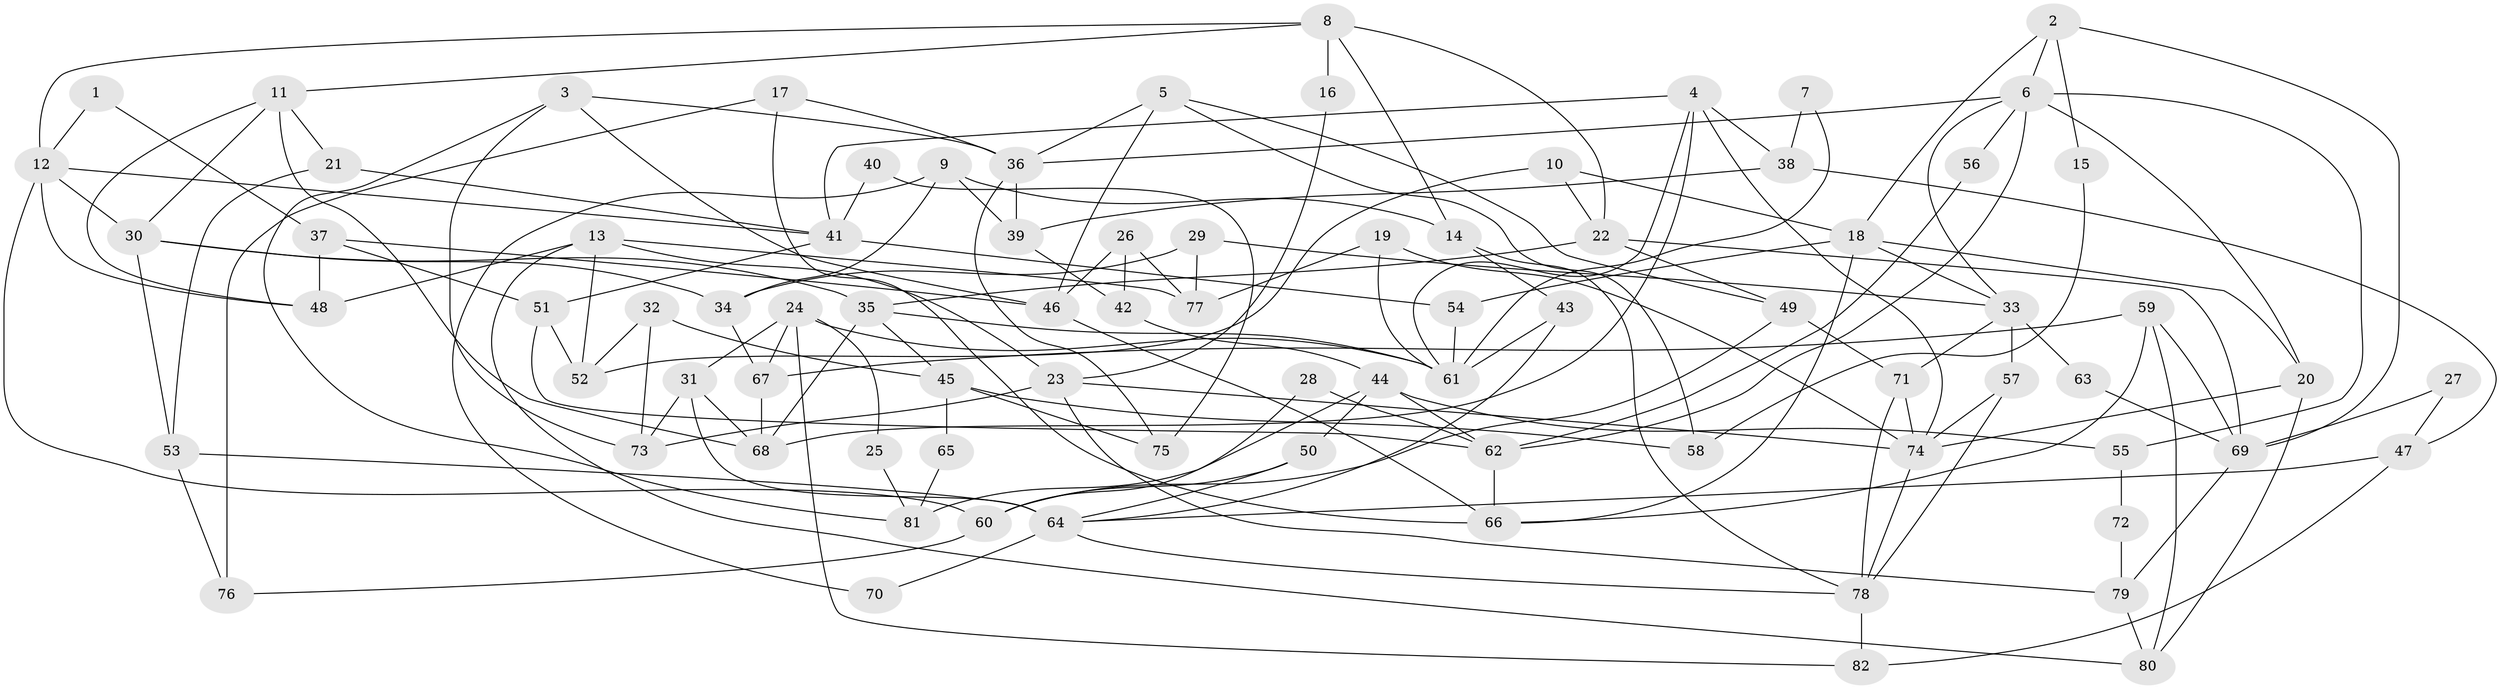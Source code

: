 // Generated by graph-tools (version 1.1) at 2025/51/03/09/25 04:51:47]
// undirected, 82 vertices, 164 edges
graph export_dot {
graph [start="1"]
  node [color=gray90,style=filled];
  1;
  2;
  3;
  4;
  5;
  6;
  7;
  8;
  9;
  10;
  11;
  12;
  13;
  14;
  15;
  16;
  17;
  18;
  19;
  20;
  21;
  22;
  23;
  24;
  25;
  26;
  27;
  28;
  29;
  30;
  31;
  32;
  33;
  34;
  35;
  36;
  37;
  38;
  39;
  40;
  41;
  42;
  43;
  44;
  45;
  46;
  47;
  48;
  49;
  50;
  51;
  52;
  53;
  54;
  55;
  56;
  57;
  58;
  59;
  60;
  61;
  62;
  63;
  64;
  65;
  66;
  67;
  68;
  69;
  70;
  71;
  72;
  73;
  74;
  75;
  76;
  77;
  78;
  79;
  80;
  81;
  82;
  1 -- 12;
  1 -- 37;
  2 -- 18;
  2 -- 69;
  2 -- 6;
  2 -- 15;
  3 -- 73;
  3 -- 46;
  3 -- 36;
  3 -- 81;
  4 -- 38;
  4 -- 68;
  4 -- 41;
  4 -- 61;
  4 -- 74;
  5 -- 49;
  5 -- 36;
  5 -- 46;
  5 -- 58;
  6 -- 33;
  6 -- 20;
  6 -- 36;
  6 -- 55;
  6 -- 56;
  6 -- 62;
  7 -- 38;
  7 -- 61;
  8 -- 14;
  8 -- 12;
  8 -- 11;
  8 -- 16;
  8 -- 22;
  9 -- 34;
  9 -- 14;
  9 -- 39;
  9 -- 70;
  10 -- 22;
  10 -- 52;
  10 -- 18;
  11 -- 30;
  11 -- 21;
  11 -- 48;
  11 -- 68;
  12 -- 48;
  12 -- 41;
  12 -- 30;
  12 -- 60;
  13 -- 77;
  13 -- 48;
  13 -- 23;
  13 -- 52;
  13 -- 80;
  14 -- 43;
  14 -- 78;
  15 -- 58;
  16 -- 23;
  17 -- 76;
  17 -- 36;
  17 -- 66;
  18 -- 20;
  18 -- 33;
  18 -- 54;
  18 -- 66;
  19 -- 61;
  19 -- 74;
  19 -- 77;
  20 -- 74;
  20 -- 80;
  21 -- 41;
  21 -- 53;
  22 -- 69;
  22 -- 35;
  22 -- 49;
  23 -- 74;
  23 -- 73;
  23 -- 79;
  24 -- 61;
  24 -- 31;
  24 -- 25;
  24 -- 67;
  24 -- 82;
  25 -- 81;
  26 -- 46;
  26 -- 77;
  26 -- 42;
  27 -- 69;
  27 -- 47;
  28 -- 60;
  28 -- 62;
  29 -- 34;
  29 -- 33;
  29 -- 77;
  30 -- 35;
  30 -- 34;
  30 -- 53;
  31 -- 68;
  31 -- 64;
  31 -- 73;
  32 -- 73;
  32 -- 52;
  32 -- 45;
  33 -- 57;
  33 -- 63;
  33 -- 71;
  34 -- 67;
  35 -- 68;
  35 -- 45;
  35 -- 61;
  36 -- 39;
  36 -- 75;
  37 -- 51;
  37 -- 46;
  37 -- 48;
  38 -- 47;
  38 -- 39;
  39 -- 42;
  40 -- 75;
  40 -- 41;
  41 -- 54;
  41 -- 51;
  42 -- 44;
  43 -- 64;
  43 -- 61;
  44 -- 62;
  44 -- 50;
  44 -- 55;
  44 -- 81;
  45 -- 58;
  45 -- 65;
  45 -- 75;
  46 -- 66;
  47 -- 64;
  47 -- 82;
  49 -- 71;
  49 -- 60;
  50 -- 60;
  50 -- 64;
  51 -- 62;
  51 -- 52;
  53 -- 64;
  53 -- 76;
  54 -- 61;
  55 -- 72;
  56 -- 62;
  57 -- 78;
  57 -- 74;
  59 -- 80;
  59 -- 66;
  59 -- 67;
  59 -- 69;
  60 -- 76;
  62 -- 66;
  63 -- 69;
  64 -- 70;
  64 -- 78;
  65 -- 81;
  67 -- 68;
  69 -- 79;
  71 -- 74;
  71 -- 78;
  72 -- 79;
  74 -- 78;
  78 -- 82;
  79 -- 80;
}
